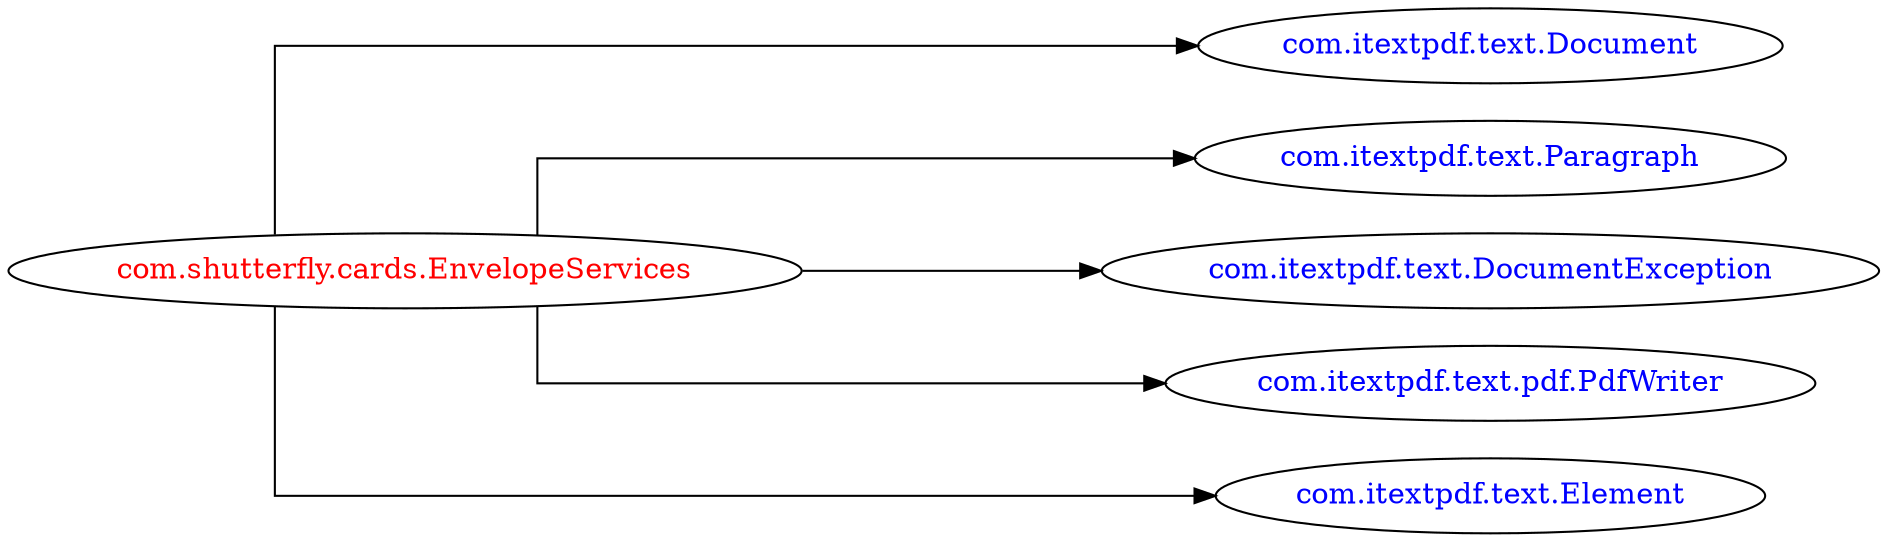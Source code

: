 digraph dependencyGraph {
 concentrate=true;
 ranksep="2.0";
 rankdir="LR"; 
 splines="ortho";
"com.shutterfly.cards.EnvelopeServices" [fontcolor="red"];
"com.itextpdf.text.Document" [ fontcolor="blue" ];
"com.shutterfly.cards.EnvelopeServices"->"com.itextpdf.text.Document";
"com.itextpdf.text.Paragraph" [ fontcolor="blue" ];
"com.shutterfly.cards.EnvelopeServices"->"com.itextpdf.text.Paragraph";
"com.itextpdf.text.DocumentException" [ fontcolor="blue" ];
"com.shutterfly.cards.EnvelopeServices"->"com.itextpdf.text.DocumentException";
"com.itextpdf.text.pdf.PdfWriter" [ fontcolor="blue" ];
"com.shutterfly.cards.EnvelopeServices"->"com.itextpdf.text.pdf.PdfWriter";
"com.itextpdf.text.Element" [ fontcolor="blue" ];
"com.shutterfly.cards.EnvelopeServices"->"com.itextpdf.text.Element";
}